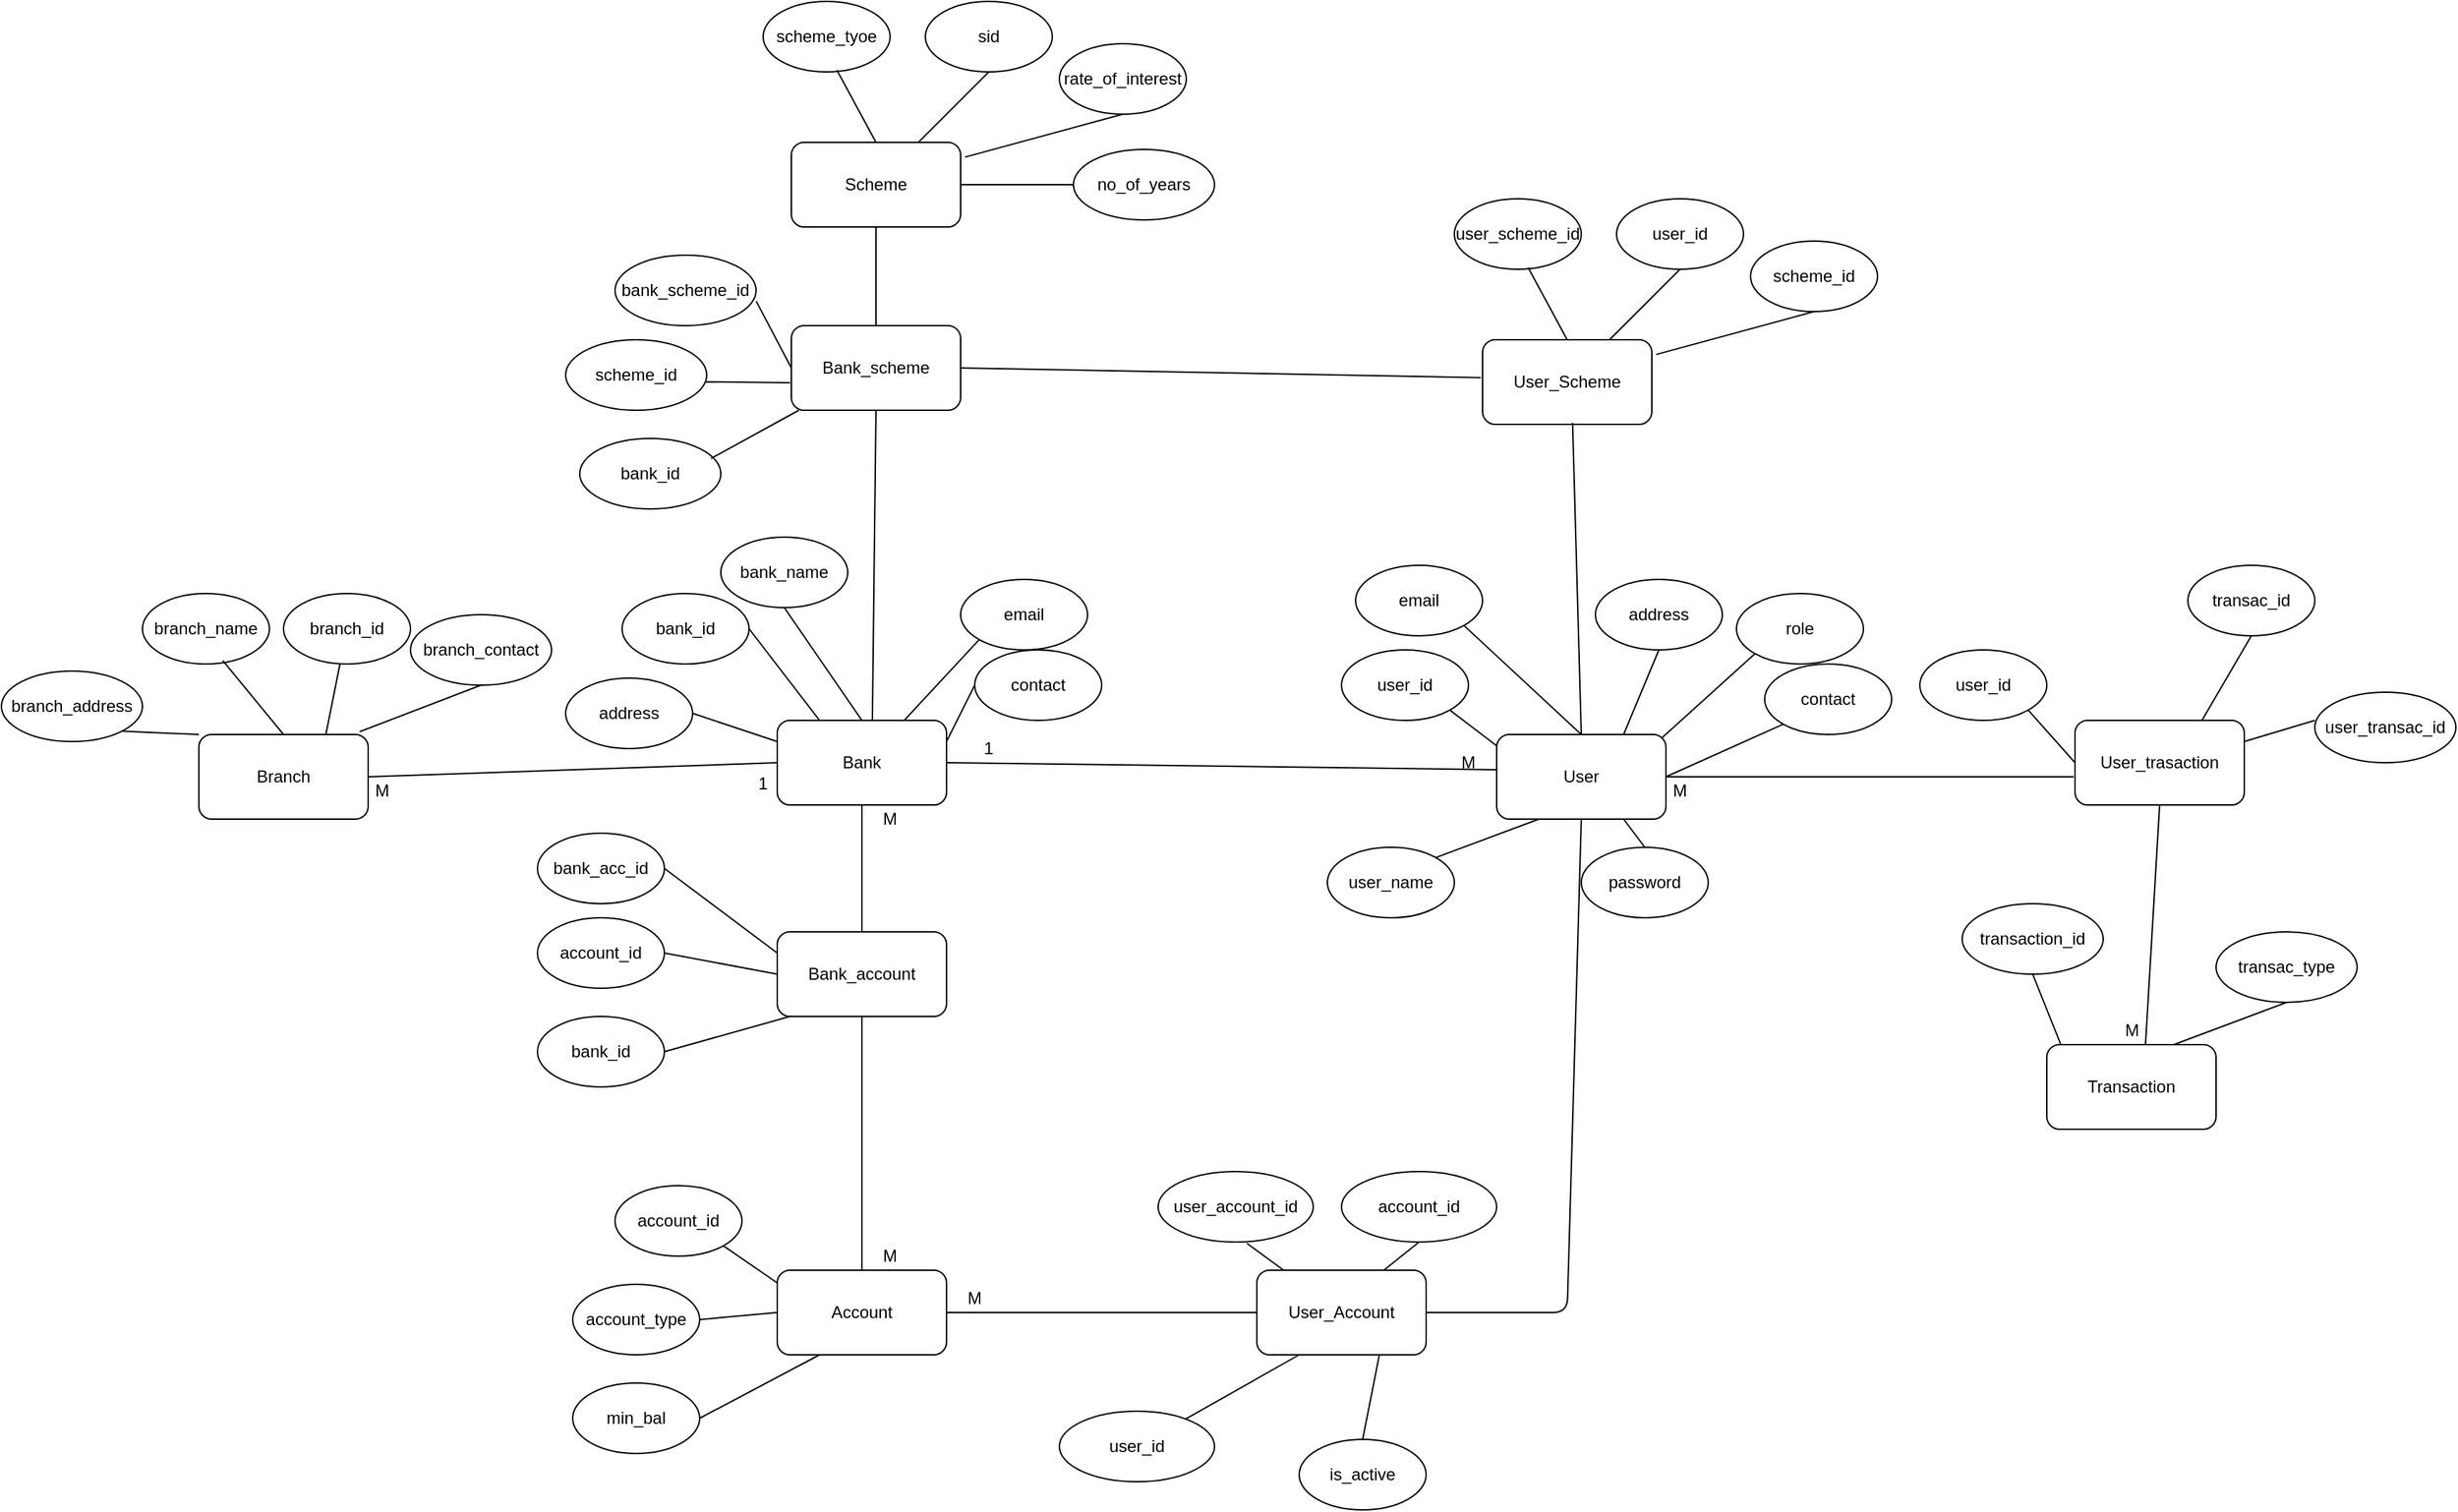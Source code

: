 <mxfile version="12.5.1" type="device"><diagram id="gc96Lm4KdYhzR7fDVSPG" name="Page-1"><mxGraphModel dx="1685" dy="1342" grid="0" gridSize="10" guides="1" tooltips="1" connect="1" arrows="1" fold="1" page="0" pageScale="1" pageWidth="850" pageHeight="1100" math="0" shadow="0"><root><mxCell id="0"/><mxCell id="1" parent="0"/><mxCell id="sPARTXpG473Y8P_pzM56-1" value="Bank" style="rounded=1;whiteSpace=wrap;html=1;" vertex="1" parent="1"><mxGeometry x="60" y="100" width="120" height="60" as="geometry"/></mxCell><mxCell id="sPARTXpG473Y8P_pzM56-2" value="bank_id" style="ellipse;whiteSpace=wrap;html=1;" vertex="1" parent="1"><mxGeometry x="-50" y="10" width="90" height="50" as="geometry"/></mxCell><mxCell id="sPARTXpG473Y8P_pzM56-4" value="bank_name" style="ellipse;whiteSpace=wrap;html=1;" vertex="1" parent="1"><mxGeometry x="20" y="-30" width="90" height="50" as="geometry"/></mxCell><mxCell id="sPARTXpG473Y8P_pzM56-5" value="address" style="ellipse;whiteSpace=wrap;html=1;" vertex="1" parent="1"><mxGeometry x="-90" y="70" width="90" height="50" as="geometry"/></mxCell><mxCell id="sPARTXpG473Y8P_pzM56-6" value="email" style="ellipse;whiteSpace=wrap;html=1;" vertex="1" parent="1"><mxGeometry x="190" width="90" height="50" as="geometry"/></mxCell><mxCell id="sPARTXpG473Y8P_pzM56-7" value="contact" style="ellipse;whiteSpace=wrap;html=1;" vertex="1" parent="1"><mxGeometry x="200" y="50" width="90" height="50" as="geometry"/></mxCell><mxCell id="sPARTXpG473Y8P_pzM56-8" value="" style="endArrow=none;html=1;entryX=0;entryY=0.5;entryDx=0;entryDy=0;exitX=1;exitY=0.25;exitDx=0;exitDy=0;" edge="1" parent="1" source="sPARTXpG473Y8P_pzM56-1" target="sPARTXpG473Y8P_pzM56-7"><mxGeometry width="50" height="50" relative="1" as="geometry"><mxPoint x="110" y="120" as="sourcePoint"/><mxPoint x="160" y="70" as="targetPoint"/></mxGeometry></mxCell><mxCell id="sPARTXpG473Y8P_pzM56-9" value="" style="endArrow=none;html=1;entryX=0.5;entryY=1;entryDx=0;entryDy=0;exitX=0.5;exitY=0;exitDx=0;exitDy=0;" edge="1" parent="1" source="sPARTXpG473Y8P_pzM56-1" target="sPARTXpG473Y8P_pzM56-4"><mxGeometry width="50" height="50" relative="1" as="geometry"><mxPoint x="150" y="340" as="sourcePoint"/><mxPoint x="200" y="290" as="targetPoint"/></mxGeometry></mxCell><mxCell id="sPARTXpG473Y8P_pzM56-10" value="" style="endArrow=none;html=1;exitX=0.75;exitY=0;exitDx=0;exitDy=0;entryX=0;entryY=1;entryDx=0;entryDy=0;" edge="1" parent="1" source="sPARTXpG473Y8P_pzM56-1" target="sPARTXpG473Y8P_pzM56-6"><mxGeometry width="50" height="50" relative="1" as="geometry"><mxPoint x="150" y="90" as="sourcePoint"/><mxPoint x="200" y="40" as="targetPoint"/></mxGeometry></mxCell><mxCell id="sPARTXpG473Y8P_pzM56-11" value="" style="endArrow=none;html=1;entryX=1;entryY=0.5;entryDx=0;entryDy=0;" edge="1" parent="1" target="sPARTXpG473Y8P_pzM56-2"><mxGeometry width="50" height="50" relative="1" as="geometry"><mxPoint x="90" y="100" as="sourcePoint"/><mxPoint x="120" y="280" as="targetPoint"/></mxGeometry></mxCell><mxCell id="sPARTXpG473Y8P_pzM56-12" value="" style="endArrow=none;html=1;entryX=1;entryY=0.5;entryDx=0;entryDy=0;exitX=0;exitY=0.25;exitDx=0;exitDy=0;" edge="1" parent="1" source="sPARTXpG473Y8P_pzM56-1" target="sPARTXpG473Y8P_pzM56-5"><mxGeometry width="50" height="50" relative="1" as="geometry"><mxPoint x="-20" y="310" as="sourcePoint"/><mxPoint x="30" y="260" as="targetPoint"/></mxGeometry></mxCell><mxCell id="sPARTXpG473Y8P_pzM56-30" value="" style="endArrow=none;html=1;entryX=1;entryY=0.75;entryDx=0;entryDy=0;exitX=1;exitY=0.5;exitDx=0;exitDy=0;" edge="1" parent="1" source="sPARTXpG473Y8P_pzM56-1" target="sPARTXpG473Y8P_pzM56-180"><mxGeometry width="50" height="50" relative="1" as="geometry"><mxPoint x="340" y="180" as="sourcePoint"/><mxPoint x="470" y="130" as="targetPoint"/></mxGeometry></mxCell><mxCell id="sPARTXpG473Y8P_pzM56-31" value="1" style="text;html=1;strokeColor=none;fillColor=none;align=center;verticalAlign=middle;whiteSpace=wrap;rounded=0;" vertex="1" parent="1"><mxGeometry x="190" y="110" width="40" height="20" as="geometry"/></mxCell><mxCell id="sPARTXpG473Y8P_pzM56-36" value="Account" style="rounded=1;whiteSpace=wrap;html=1;" vertex="1" parent="1"><mxGeometry x="60" y="490" width="120" height="60" as="geometry"/></mxCell><mxCell id="sPARTXpG473Y8P_pzM56-37" value="account_id" style="ellipse;whiteSpace=wrap;html=1;" vertex="1" parent="1"><mxGeometry x="-55" y="430" width="90" height="50" as="geometry"/></mxCell><mxCell id="sPARTXpG473Y8P_pzM56-38" value="account_type" style="ellipse;whiteSpace=wrap;html=1;" vertex="1" parent="1"><mxGeometry x="-85" y="500" width="90" height="50" as="geometry"/></mxCell><mxCell id="sPARTXpG473Y8P_pzM56-39" value="min_bal" style="ellipse;whiteSpace=wrap;html=1;" vertex="1" parent="1"><mxGeometry x="-85" y="570" width="90" height="50" as="geometry"/></mxCell><mxCell id="sPARTXpG473Y8P_pzM56-40" value="" style="endArrow=none;html=1;entryX=1;entryY=1;entryDx=0;entryDy=0;exitX=0;exitY=0.15;exitDx=0;exitDy=0;exitPerimeter=0;" edge="1" parent="1" source="sPARTXpG473Y8P_pzM56-36" target="sPARTXpG473Y8P_pzM56-37"><mxGeometry width="50" height="50" relative="1" as="geometry"><mxPoint x="35" y="510" as="sourcePoint"/><mxPoint x="85" y="460" as="targetPoint"/></mxGeometry></mxCell><mxCell id="sPARTXpG473Y8P_pzM56-41" value="" style="endArrow=none;html=1;exitX=0;exitY=0.5;exitDx=0;exitDy=0;" edge="1" parent="1" source="sPARTXpG473Y8P_pzM56-36"><mxGeometry width="50" height="50" relative="1" as="geometry"><mxPoint x="35" y="560" as="sourcePoint"/><mxPoint x="5" y="525" as="targetPoint"/></mxGeometry></mxCell><mxCell id="sPARTXpG473Y8P_pzM56-42" value="" style="endArrow=none;html=1;entryX=0.25;entryY=1;entryDx=0;entryDy=0;exitX=1;exitY=0.5;exitDx=0;exitDy=0;" edge="1" parent="1" source="sPARTXpG473Y8P_pzM56-39" target="sPARTXpG473Y8P_pzM56-36"><mxGeometry width="50" height="50" relative="1" as="geometry"><mxPoint x="5" y="640" as="sourcePoint"/><mxPoint x="55" y="590" as="targetPoint"/></mxGeometry></mxCell><mxCell id="sPARTXpG473Y8P_pzM56-43" value="Bank_account" style="rounded=1;whiteSpace=wrap;html=1;" vertex="1" parent="1"><mxGeometry x="60" y="250" width="120" height="60" as="geometry"/></mxCell><mxCell id="sPARTXpG473Y8P_pzM56-47" value="bank_acc_id" style="ellipse;whiteSpace=wrap;html=1;" vertex="1" parent="1"><mxGeometry x="-110" y="180" width="90" height="50" as="geometry"/></mxCell><mxCell id="sPARTXpG473Y8P_pzM56-48" value="account_id" style="ellipse;whiteSpace=wrap;html=1;" vertex="1" parent="1"><mxGeometry x="-110" y="240" width="90" height="50" as="geometry"/></mxCell><mxCell id="sPARTXpG473Y8P_pzM56-49" value="bank_id" style="ellipse;whiteSpace=wrap;html=1;" vertex="1" parent="1"><mxGeometry x="-110" y="310" width="90" height="50" as="geometry"/></mxCell><mxCell id="sPARTXpG473Y8P_pzM56-53" value="" style="endArrow=none;html=1;entryX=1;entryY=0.5;entryDx=0;entryDy=0;exitX=0;exitY=0.25;exitDx=0;exitDy=0;" edge="1" parent="1" source="sPARTXpG473Y8P_pzM56-43" target="sPARTXpG473Y8P_pzM56-47"><mxGeometry width="50" height="50" relative="1" as="geometry"><mxPoint y="270" as="sourcePoint"/><mxPoint x="50" y="220" as="targetPoint"/></mxGeometry></mxCell><mxCell id="sPARTXpG473Y8P_pzM56-55" value="" style="endArrow=none;html=1;entryX=1;entryY=0.5;entryDx=0;entryDy=0;exitX=0;exitY=0.5;exitDx=0;exitDy=0;" edge="1" parent="1" source="sPARTXpG473Y8P_pzM56-43" target="sPARTXpG473Y8P_pzM56-48"><mxGeometry width="50" height="50" relative="1" as="geometry"><mxPoint x="-20" y="320" as="sourcePoint"/><mxPoint x="30" y="270" as="targetPoint"/></mxGeometry></mxCell><mxCell id="sPARTXpG473Y8P_pzM56-58" value="" style="endArrow=none;html=1;entryX=0.075;entryY=1;entryDx=0;entryDy=0;exitX=1;exitY=0.5;exitDx=0;exitDy=0;entryPerimeter=0;" edge="1" parent="1" source="sPARTXpG473Y8P_pzM56-49" target="sPARTXpG473Y8P_pzM56-43"><mxGeometry width="50" height="50" relative="1" as="geometry"><mxPoint y="410" as="sourcePoint"/><mxPoint x="50" y="360" as="targetPoint"/></mxGeometry></mxCell><mxCell id="sPARTXpG473Y8P_pzM56-59" value="" style="endArrow=none;html=1;entryX=0.5;entryY=1;entryDx=0;entryDy=0;exitX=0.5;exitY=0;exitDx=0;exitDy=0;" edge="1" parent="1" source="sPARTXpG473Y8P_pzM56-43" target="sPARTXpG473Y8P_pzM56-1"><mxGeometry width="50" height="50" relative="1" as="geometry"><mxPoint x="100" y="230" as="sourcePoint"/><mxPoint x="150" y="180" as="targetPoint"/></mxGeometry></mxCell><mxCell id="sPARTXpG473Y8P_pzM56-60" value="" style="endArrow=none;html=1;entryX=0.5;entryY=1;entryDx=0;entryDy=0;exitX=0.5;exitY=0;exitDx=0;exitDy=0;" edge="1" parent="1" source="sPARTXpG473Y8P_pzM56-36" target="sPARTXpG473Y8P_pzM56-43"><mxGeometry width="50" height="50" relative="1" as="geometry"><mxPoint x="40" y="450" as="sourcePoint"/><mxPoint x="90" y="400" as="targetPoint"/></mxGeometry></mxCell><mxCell id="sPARTXpG473Y8P_pzM56-62" value="M" style="text;html=1;strokeColor=none;fillColor=none;align=center;verticalAlign=middle;whiteSpace=wrap;rounded=0;" vertex="1" parent="1"><mxGeometry x="120" y="160" width="40" height="20" as="geometry"/></mxCell><mxCell id="sPARTXpG473Y8P_pzM56-64" value="M" style="text;html=1;strokeColor=none;fillColor=none;align=center;verticalAlign=middle;whiteSpace=wrap;rounded=0;" vertex="1" parent="1"><mxGeometry x="120" y="470" width="40" height="20" as="geometry"/></mxCell><mxCell id="sPARTXpG473Y8P_pzM56-86" value="User_Account" style="rounded=1;whiteSpace=wrap;html=1;" vertex="1" parent="1"><mxGeometry x="400" y="490" width="120" height="60" as="geometry"/></mxCell><mxCell id="sPARTXpG473Y8P_pzM56-87" value="" style="endArrow=none;html=1;entryX=0;entryY=0.5;entryDx=0;entryDy=0;exitX=1;exitY=0.5;exitDx=0;exitDy=0;" edge="1" parent="1" source="sPARTXpG473Y8P_pzM56-36" target="sPARTXpG473Y8P_pzM56-86"><mxGeometry width="50" height="50" relative="1" as="geometry"><mxPoint x="310" y="570" as="sourcePoint"/><mxPoint x="360" y="520" as="targetPoint"/></mxGeometry></mxCell><mxCell id="sPARTXpG473Y8P_pzM56-88" value="" style="endArrow=none;html=1;entryX=0.5;entryY=1;entryDx=0;entryDy=0;exitX=1;exitY=0.5;exitDx=0;exitDy=0;" edge="1" parent="1" source="sPARTXpG473Y8P_pzM56-86" target="sPARTXpG473Y8P_pzM56-165"><mxGeometry width="50" height="50" relative="1" as="geometry"><mxPoint x="530" y="530" as="sourcePoint"/><mxPoint x="820" y="520" as="targetPoint"/><Array as="points"><mxPoint x="620" y="520"/></Array></mxGeometry></mxCell><mxCell id="sPARTXpG473Y8P_pzM56-90" value="user_account_id" style="ellipse;whiteSpace=wrap;html=1;" vertex="1" parent="1"><mxGeometry x="330" y="420" width="110" height="50" as="geometry"/></mxCell><mxCell id="sPARTXpG473Y8P_pzM56-91" value="account_id" style="ellipse;whiteSpace=wrap;html=1;" vertex="1" parent="1"><mxGeometry x="460" y="420" width="110" height="50" as="geometry"/></mxCell><mxCell id="sPARTXpG473Y8P_pzM56-92" value="user_id" style="ellipse;whiteSpace=wrap;html=1;" vertex="1" parent="1"><mxGeometry x="260" y="590" width="110" height="50" as="geometry"/></mxCell><mxCell id="sPARTXpG473Y8P_pzM56-93" value="" style="endArrow=none;html=1;entryX=0.25;entryY=1;entryDx=0;entryDy=0;" edge="1" parent="1" source="sPARTXpG473Y8P_pzM56-92" target="sPARTXpG473Y8P_pzM56-86"><mxGeometry width="50" height="50" relative="1" as="geometry"><mxPoint x="310" y="720" as="sourcePoint"/><mxPoint x="360" y="670" as="targetPoint"/></mxGeometry></mxCell><mxCell id="sPARTXpG473Y8P_pzM56-95" value="" style="endArrow=none;html=1;entryX=0.573;entryY=1.02;entryDx=0;entryDy=0;entryPerimeter=0;" edge="1" parent="1" source="sPARTXpG473Y8P_pzM56-86" target="sPARTXpG473Y8P_pzM56-90"><mxGeometry width="50" height="50" relative="1" as="geometry"><mxPoint x="450" y="530" as="sourcePoint"/><mxPoint x="500" y="480" as="targetPoint"/></mxGeometry></mxCell><mxCell id="sPARTXpG473Y8P_pzM56-96" value="" style="endArrow=none;html=1;entryX=0.5;entryY=1;entryDx=0;entryDy=0;exitX=0.75;exitY=0;exitDx=0;exitDy=0;" edge="1" parent="1" source="sPARTXpG473Y8P_pzM56-86" target="sPARTXpG473Y8P_pzM56-91"><mxGeometry width="50" height="50" relative="1" as="geometry"><mxPoint x="530" y="600" as="sourcePoint"/><mxPoint x="580" y="550" as="targetPoint"/></mxGeometry></mxCell><mxCell id="sPARTXpG473Y8P_pzM56-98" value="M" style="text;html=1;strokeColor=none;fillColor=none;align=center;verticalAlign=middle;whiteSpace=wrap;rounded=0;" vertex="1" parent="1"><mxGeometry x="180" y="500" width="40" height="20" as="geometry"/></mxCell><mxCell id="sPARTXpG473Y8P_pzM56-110" value="User_trasaction" style="rounded=1;whiteSpace=wrap;html=1;" vertex="1" parent="1"><mxGeometry x="980" y="100" width="120" height="60" as="geometry"/></mxCell><mxCell id="sPARTXpG473Y8P_pzM56-112" value="user_id" style="ellipse;whiteSpace=wrap;html=1;" vertex="1" parent="1"><mxGeometry x="870" y="50" width="90" height="50" as="geometry"/></mxCell><mxCell id="sPARTXpG473Y8P_pzM56-113" value="transac_id" style="ellipse;whiteSpace=wrap;html=1;" vertex="1" parent="1"><mxGeometry x="1060" y="-10" width="90" height="50" as="geometry"/></mxCell><mxCell id="sPARTXpG473Y8P_pzM56-115" value="" style="endArrow=none;html=1;entryX=1;entryY=1;entryDx=0;entryDy=0;exitX=0;exitY=0.5;exitDx=0;exitDy=0;" edge="1" parent="1" source="sPARTXpG473Y8P_pzM56-110" target="sPARTXpG473Y8P_pzM56-112"><mxGeometry width="50" height="50" relative="1" as="geometry"><mxPoint x="850" y="190" as="sourcePoint"/><mxPoint x="900" y="140" as="targetPoint"/></mxGeometry></mxCell><mxCell id="sPARTXpG473Y8P_pzM56-116" value="" style="endArrow=none;html=1;entryX=0.5;entryY=1;entryDx=0;entryDy=0;exitX=0.75;exitY=0;exitDx=0;exitDy=0;" edge="1" parent="1" source="sPARTXpG473Y8P_pzM56-110" target="sPARTXpG473Y8P_pzM56-113"><mxGeometry width="50" height="50" relative="1" as="geometry"><mxPoint x="1030" y="90" as="sourcePoint"/><mxPoint x="1080" y="40" as="targetPoint"/></mxGeometry></mxCell><mxCell id="sPARTXpG473Y8P_pzM56-129" value="Scheme" style="rounded=1;whiteSpace=wrap;html=1;" vertex="1" parent="1"><mxGeometry x="70" y="-310" width="120" height="60" as="geometry"/></mxCell><mxCell id="sPARTXpG473Y8P_pzM56-130" value="sid" style="ellipse;whiteSpace=wrap;html=1;" vertex="1" parent="1"><mxGeometry x="165" y="-410" width="90" height="50" as="geometry"/></mxCell><mxCell id="sPARTXpG473Y8P_pzM56-131" value="scheme_tyoe" style="ellipse;whiteSpace=wrap;html=1;" vertex="1" parent="1"><mxGeometry x="50" y="-410" width="90" height="50" as="geometry"/></mxCell><mxCell id="sPARTXpG473Y8P_pzM56-132" value="rate_of_interest" style="ellipse;whiteSpace=wrap;html=1;" vertex="1" parent="1"><mxGeometry x="260" y="-380" width="90" height="50" as="geometry"/></mxCell><mxCell id="sPARTXpG473Y8P_pzM56-133" value="no_of_years" style="ellipse;whiteSpace=wrap;html=1;" vertex="1" parent="1"><mxGeometry x="270" y="-305" width="100" height="50" as="geometry"/></mxCell><mxCell id="sPARTXpG473Y8P_pzM56-135" value="" style="endArrow=none;html=1;entryX=0.581;entryY=0.974;entryDx=0;entryDy=0;entryPerimeter=0;exitX=0.5;exitY=0;exitDx=0;exitDy=0;" edge="1" parent="1" source="sPARTXpG473Y8P_pzM56-129" target="sPARTXpG473Y8P_pzM56-131"><mxGeometry width="50" height="50" relative="1" as="geometry"><mxPoint x="40" y="-150" as="sourcePoint"/><mxPoint x="90" y="-200" as="targetPoint"/></mxGeometry></mxCell><mxCell id="sPARTXpG473Y8P_pzM56-139" value="" style="endArrow=none;html=1;entryX=0;entryY=0.5;entryDx=0;entryDy=0;exitX=1;exitY=0.5;exitDx=0;exitDy=0;" edge="1" parent="1" source="sPARTXpG473Y8P_pzM56-129" target="sPARTXpG473Y8P_pzM56-133"><mxGeometry width="50" height="50" relative="1" as="geometry"><mxPoint x="200" y="-280" as="sourcePoint"/><mxPoint x="250" y="-330" as="targetPoint"/></mxGeometry></mxCell><mxCell id="sPARTXpG473Y8P_pzM56-140" value="" style="endArrow=none;html=1;entryX=0.5;entryY=1;entryDx=0;entryDy=0;exitX=0.75;exitY=0;exitDx=0;exitDy=0;" edge="1" parent="1" source="sPARTXpG473Y8P_pzM56-129" target="sPARTXpG473Y8P_pzM56-130"><mxGeometry width="50" height="50" relative="1" as="geometry"><mxPoint x="180" y="-280" as="sourcePoint"/><mxPoint x="230" y="-330" as="targetPoint"/></mxGeometry></mxCell><mxCell id="sPARTXpG473Y8P_pzM56-142" value="" style="endArrow=none;html=1;entryX=0.5;entryY=1;entryDx=0;entryDy=0;exitX=1.026;exitY=0.174;exitDx=0;exitDy=0;exitPerimeter=0;" edge="1" parent="1" source="sPARTXpG473Y8P_pzM56-129" target="sPARTXpG473Y8P_pzM56-132"><mxGeometry width="50" height="50" relative="1" as="geometry"><mxPoint x="210" y="-240" as="sourcePoint"/><mxPoint x="260" y="-290" as="targetPoint"/></mxGeometry></mxCell><mxCell id="sPARTXpG473Y8P_pzM56-144" value="Bank_scheme" style="rounded=1;whiteSpace=wrap;html=1;" vertex="1" parent="1"><mxGeometry x="70" y="-180" width="120" height="60" as="geometry"/></mxCell><mxCell id="sPARTXpG473Y8P_pzM56-145" value="bank_scheme_id" style="ellipse;whiteSpace=wrap;html=1;" vertex="1" parent="1"><mxGeometry x="-55" y="-230" width="100" height="50" as="geometry"/></mxCell><mxCell id="sPARTXpG473Y8P_pzM56-146" value="scheme_id" style="ellipse;whiteSpace=wrap;html=1;" vertex="1" parent="1"><mxGeometry x="-90" y="-170" width="100" height="50" as="geometry"/></mxCell><mxCell id="sPARTXpG473Y8P_pzM56-147" value="bank_id" style="ellipse;whiteSpace=wrap;html=1;" vertex="1" parent="1"><mxGeometry x="-80" y="-100" width="100" height="50" as="geometry"/></mxCell><mxCell id="sPARTXpG473Y8P_pzM56-149" value="" style="endArrow=none;html=1;entryX=1.001;entryY=0.654;entryDx=0;entryDy=0;entryPerimeter=0;exitX=0;exitY=0.5;exitDx=0;exitDy=0;" edge="1" parent="1" source="sPARTXpG473Y8P_pzM56-144" target="sPARTXpG473Y8P_pzM56-145"><mxGeometry width="50" height="50" relative="1" as="geometry"><mxPoint x="70" y="-140" as="sourcePoint"/><mxPoint x="120" y="-190" as="targetPoint"/></mxGeometry></mxCell><mxCell id="sPARTXpG473Y8P_pzM56-150" value="" style="endArrow=none;html=1;entryX=0.991;entryY=0.597;entryDx=0;entryDy=0;entryPerimeter=0;exitX=-0.007;exitY=0.674;exitDx=0;exitDy=0;exitPerimeter=0;" edge="1" parent="1" source="sPARTXpG473Y8P_pzM56-144" target="sPARTXpG473Y8P_pzM56-146"><mxGeometry width="50" height="50" relative="1" as="geometry"><mxPoint x="-30" y="-70" as="sourcePoint"/><mxPoint x="20" y="-120" as="targetPoint"/></mxGeometry></mxCell><mxCell id="sPARTXpG473Y8P_pzM56-151" value="" style="endArrow=none;html=1;exitX=0.931;exitY=0.283;exitDx=0;exitDy=0;exitPerimeter=0;" edge="1" parent="1" source="sPARTXpG473Y8P_pzM56-147" target="sPARTXpG473Y8P_pzM56-144"><mxGeometry width="50" height="50" relative="1" as="geometry"><mxPoint x="-70" y="-40" as="sourcePoint"/><mxPoint x="-20" y="-90" as="targetPoint"/></mxGeometry></mxCell><mxCell id="sPARTXpG473Y8P_pzM56-152" value="" style="endArrow=none;html=1;exitX=0.5;exitY=0;exitDx=0;exitDy=0;" edge="1" parent="1" source="sPARTXpG473Y8P_pzM56-144" target="sPARTXpG473Y8P_pzM56-129"><mxGeometry width="50" height="50" relative="1" as="geometry"><mxPoint x="137" y="-190" as="sourcePoint"/><mxPoint x="140" y="-240" as="targetPoint"/></mxGeometry></mxCell><mxCell id="sPARTXpG473Y8P_pzM56-154" value="" style="endArrow=none;html=1;exitX=0.562;exitY=0.007;exitDx=0;exitDy=0;exitPerimeter=0;entryX=0.5;entryY=1;entryDx=0;entryDy=0;" edge="1" parent="1" source="sPARTXpG473Y8P_pzM56-1" target="sPARTXpG473Y8P_pzM56-144"><mxGeometry width="50" height="50" relative="1" as="geometry"><mxPoint x="130" y="110" as="sourcePoint"/><mxPoint x="140" y="-110" as="targetPoint"/></mxGeometry></mxCell><mxCell id="sPARTXpG473Y8P_pzM56-165" value="User" style="rounded=1;whiteSpace=wrap;html=1;" vertex="1" parent="1"><mxGeometry x="570" y="110" width="120" height="60" as="geometry"/></mxCell><mxCell id="sPARTXpG473Y8P_pzM56-166" value="user_id" style="ellipse;whiteSpace=wrap;html=1;" vertex="1" parent="1"><mxGeometry x="460" y="50" width="90" height="50" as="geometry"/></mxCell><mxCell id="sPARTXpG473Y8P_pzM56-167" value="user_name" style="ellipse;whiteSpace=wrap;html=1;" vertex="1" parent="1"><mxGeometry x="450" y="190" width="90" height="50" as="geometry"/></mxCell><mxCell id="sPARTXpG473Y8P_pzM56-168" value="email" style="ellipse;whiteSpace=wrap;html=1;" vertex="1" parent="1"><mxGeometry x="470" y="-10" width="90" height="50" as="geometry"/></mxCell><mxCell id="sPARTXpG473Y8P_pzM56-169" value="password" style="ellipse;whiteSpace=wrap;html=1;" vertex="1" parent="1"><mxGeometry x="630" y="190" width="90" height="50" as="geometry"/></mxCell><mxCell id="sPARTXpG473Y8P_pzM56-170" value="address" style="ellipse;whiteSpace=wrap;html=1;" vertex="1" parent="1"><mxGeometry x="640" width="90" height="50" as="geometry"/></mxCell><mxCell id="sPARTXpG473Y8P_pzM56-171" value="role" style="ellipse;whiteSpace=wrap;html=1;" vertex="1" parent="1"><mxGeometry x="740" y="10" width="90" height="50" as="geometry"/></mxCell><mxCell id="sPARTXpG473Y8P_pzM56-172" value="contact" style="ellipse;whiteSpace=wrap;html=1;" vertex="1" parent="1"><mxGeometry x="760" y="60" width="90" height="50" as="geometry"/></mxCell><mxCell id="sPARTXpG473Y8P_pzM56-173" value="" style="endArrow=none;html=1;entryX=1;entryY=1;entryDx=0;entryDy=0;exitX=0;exitY=0.133;exitDx=0;exitDy=0;exitPerimeter=0;" edge="1" source="sPARTXpG473Y8P_pzM56-165" target="sPARTXpG473Y8P_pzM56-166" parent="1"><mxGeometry width="50" height="50" relative="1" as="geometry"><mxPoint x="540" y="180" as="sourcePoint"/><mxPoint x="550" y="100" as="targetPoint"/></mxGeometry></mxCell><mxCell id="sPARTXpG473Y8P_pzM56-174" value="" style="endArrow=none;html=1;entryX=1;entryY=1;entryDx=0;entryDy=0;exitX=0.5;exitY=0;exitDx=0;exitDy=0;" edge="1" source="sPARTXpG473Y8P_pzM56-165" target="sPARTXpG473Y8P_pzM56-168" parent="1"><mxGeometry width="50" height="50" relative="1" as="geometry"><mxPoint x="650" y="140" as="sourcePoint"/><mxPoint x="640" y="80" as="targetPoint"/></mxGeometry></mxCell><mxCell id="sPARTXpG473Y8P_pzM56-175" value="" style="endArrow=none;html=1;entryX=0.5;entryY=1;entryDx=0;entryDy=0;exitX=0.75;exitY=0;exitDx=0;exitDy=0;" edge="1" source="sPARTXpG473Y8P_pzM56-165" target="sPARTXpG473Y8P_pzM56-170" parent="1"><mxGeometry width="50" height="50" relative="1" as="geometry"><mxPoint x="680" y="120" as="sourcePoint"/><mxPoint x="730" y="70" as="targetPoint"/></mxGeometry></mxCell><mxCell id="sPARTXpG473Y8P_pzM56-177" value="" style="endArrow=none;html=1;entryX=0;entryY=1;entryDx=0;entryDy=0;exitX=0.975;exitY=0.042;exitDx=0;exitDy=0;exitPerimeter=0;" edge="1" source="sPARTXpG473Y8P_pzM56-165" target="sPARTXpG473Y8P_pzM56-171" parent="1"><mxGeometry width="50" height="50" relative="1" as="geometry"><mxPoint x="750" y="130" as="sourcePoint"/><mxPoint x="740" y="80" as="targetPoint"/></mxGeometry></mxCell><mxCell id="sPARTXpG473Y8P_pzM56-178" value="" style="endArrow=none;html=1;entryX=0;entryY=1;entryDx=0;entryDy=0;exitX=1;exitY=0.5;exitDx=0;exitDy=0;exitPerimeter=0;" edge="1" source="sPARTXpG473Y8P_pzM56-165" target="sPARTXpG473Y8P_pzM56-172" parent="1"><mxGeometry width="50" height="50" relative="1" as="geometry"><mxPoint x="720" y="190" as="sourcePoint"/><mxPoint x="770" y="140" as="targetPoint"/></mxGeometry></mxCell><mxCell id="sPARTXpG473Y8P_pzM56-179" value="" style="endArrow=none;html=1;exitX=0.5;exitY=0;exitDx=0;exitDy=0;entryX=0.75;entryY=1;entryDx=0;entryDy=0;" edge="1" source="sPARTXpG473Y8P_pzM56-169" target="sPARTXpG473Y8P_pzM56-165" parent="1"><mxGeometry width="50" height="50" relative="1" as="geometry"><mxPoint x="760" y="280" as="sourcePoint"/><mxPoint x="840" y="200" as="targetPoint"/></mxGeometry></mxCell><mxCell id="sPARTXpG473Y8P_pzM56-180" value="M" style="text;html=1;strokeColor=none;fillColor=none;align=center;verticalAlign=middle;whiteSpace=wrap;rounded=0;" vertex="1" parent="1"><mxGeometry x="530" y="120" width="40" height="20" as="geometry"/></mxCell><mxCell id="sPARTXpG473Y8P_pzM56-181" value="M" style="text;html=1;strokeColor=none;fillColor=none;align=center;verticalAlign=middle;whiteSpace=wrap;rounded=0;" vertex="1" parent="1"><mxGeometry x="680" y="140" width="40" height="20" as="geometry"/></mxCell><mxCell id="sPARTXpG473Y8P_pzM56-182" value="" style="endArrow=none;html=1;entryX=0.25;entryY=1;entryDx=0;entryDy=0;exitX=1;exitY=0;exitDx=0;exitDy=0;" edge="1" parent="1" source="sPARTXpG473Y8P_pzM56-167" target="sPARTXpG473Y8P_pzM56-165"><mxGeometry width="50" height="50" relative="1" as="geometry"><mxPoint x="620" y="270" as="sourcePoint"/><mxPoint x="380" y="300" as="targetPoint"/></mxGeometry></mxCell><mxCell id="sPARTXpG473Y8P_pzM56-183" value="User_Scheme" style="rounded=1;whiteSpace=wrap;html=1;" vertex="1" parent="1"><mxGeometry x="560" y="-170" width="120" height="60" as="geometry"/></mxCell><mxCell id="sPARTXpG473Y8P_pzM56-184" value="user_id" style="ellipse;whiteSpace=wrap;html=1;" vertex="1" parent="1"><mxGeometry x="655" y="-270" width="90" height="50" as="geometry"/></mxCell><mxCell id="sPARTXpG473Y8P_pzM56-185" value="user_scheme_id" style="ellipse;whiteSpace=wrap;html=1;" vertex="1" parent="1"><mxGeometry x="540" y="-270" width="90" height="50" as="geometry"/></mxCell><mxCell id="sPARTXpG473Y8P_pzM56-186" value="scheme_id" style="ellipse;whiteSpace=wrap;html=1;" vertex="1" parent="1"><mxGeometry x="750" y="-240" width="90" height="50" as="geometry"/></mxCell><mxCell id="sPARTXpG473Y8P_pzM56-188" value="" style="endArrow=none;html=1;entryX=0.581;entryY=0.974;entryDx=0;entryDy=0;entryPerimeter=0;exitX=0.5;exitY=0;exitDx=0;exitDy=0;" edge="1" parent="1" source="sPARTXpG473Y8P_pzM56-183" target="sPARTXpG473Y8P_pzM56-185"><mxGeometry width="50" height="50" relative="1" as="geometry"><mxPoint x="530" y="-10" as="sourcePoint"/><mxPoint x="580" y="-60" as="targetPoint"/></mxGeometry></mxCell><mxCell id="sPARTXpG473Y8P_pzM56-190" value="" style="endArrow=none;html=1;entryX=0.5;entryY=1;entryDx=0;entryDy=0;exitX=0.75;exitY=0;exitDx=0;exitDy=0;" edge="1" parent="1" source="sPARTXpG473Y8P_pzM56-183" target="sPARTXpG473Y8P_pzM56-184"><mxGeometry width="50" height="50" relative="1" as="geometry"><mxPoint x="670" y="-140" as="sourcePoint"/><mxPoint x="720" y="-190" as="targetPoint"/></mxGeometry></mxCell><mxCell id="sPARTXpG473Y8P_pzM56-191" value="" style="endArrow=none;html=1;entryX=0.5;entryY=1;entryDx=0;entryDy=0;exitX=1.026;exitY=0.174;exitDx=0;exitDy=0;exitPerimeter=0;" edge="1" parent="1" source="sPARTXpG473Y8P_pzM56-183" target="sPARTXpG473Y8P_pzM56-186"><mxGeometry width="50" height="50" relative="1" as="geometry"><mxPoint x="700" y="-100" as="sourcePoint"/><mxPoint x="750" y="-150" as="targetPoint"/></mxGeometry></mxCell><mxCell id="sPARTXpG473Y8P_pzM56-192" value="" style="endArrow=none;html=1;entryX=-0.011;entryY=0.448;entryDx=0;entryDy=0;entryPerimeter=0;exitX=1;exitY=0.5;exitDx=0;exitDy=0;" edge="1" parent="1" source="sPARTXpG473Y8P_pzM56-144" target="sPARTXpG473Y8P_pzM56-183"><mxGeometry width="50" height="50" relative="1" as="geometry"><mxPoint x="340" y="-90" as="sourcePoint"/><mxPoint x="390" y="-140" as="targetPoint"/></mxGeometry></mxCell><mxCell id="sPARTXpG473Y8P_pzM56-195" value="" style="endArrow=none;html=1;entryX=0.532;entryY=0.981;entryDx=0;entryDy=0;entryPerimeter=0;" edge="1" parent="1" target="sPARTXpG473Y8P_pzM56-183"><mxGeometry width="50" height="50" relative="1" as="geometry"><mxPoint x="630" y="110" as="sourcePoint"/><mxPoint x="610" y="-70" as="targetPoint"/></mxGeometry></mxCell><mxCell id="sPARTXpG473Y8P_pzM56-197" value="is_active" style="ellipse;whiteSpace=wrap;html=1;" vertex="1" parent="1"><mxGeometry x="430" y="610" width="90" height="50" as="geometry"/></mxCell><mxCell id="sPARTXpG473Y8P_pzM56-199" value="" style="endArrow=none;html=1;exitX=0.5;exitY=0;exitDx=0;exitDy=0;entryX=0.723;entryY=1.007;entryDx=0;entryDy=0;entryPerimeter=0;" edge="1" parent="1" source="sPARTXpG473Y8P_pzM56-197" target="sPARTXpG473Y8P_pzM56-86"><mxGeometry width="50" height="50" relative="1" as="geometry"><mxPoint x="440" y="590" as="sourcePoint"/><mxPoint x="500" y="570" as="targetPoint"/></mxGeometry></mxCell><mxCell id="sPARTXpG473Y8P_pzM56-200" value="Branch" style="rounded=1;whiteSpace=wrap;html=1;" vertex="1" parent="1"><mxGeometry x="-350" y="110" width="120" height="60" as="geometry"/></mxCell><mxCell id="sPARTXpG473Y8P_pzM56-201" value="branch_id" style="ellipse;whiteSpace=wrap;html=1;" vertex="1" parent="1"><mxGeometry x="-290" y="10" width="90" height="50" as="geometry"/></mxCell><mxCell id="sPARTXpG473Y8P_pzM56-202" value="branch_name" style="ellipse;whiteSpace=wrap;html=1;" vertex="1" parent="1"><mxGeometry x="-390" y="10" width="90" height="50" as="geometry"/></mxCell><mxCell id="sPARTXpG473Y8P_pzM56-203" value="branch_address" style="ellipse;whiteSpace=wrap;html=1;" vertex="1" parent="1"><mxGeometry x="-490" y="65" width="100" height="50" as="geometry"/></mxCell><mxCell id="sPARTXpG473Y8P_pzM56-204" value="branch_contact" style="ellipse;whiteSpace=wrap;html=1;" vertex="1" parent="1"><mxGeometry x="-200" y="25" width="100" height="50" as="geometry"/></mxCell><mxCell id="sPARTXpG473Y8P_pzM56-205" value="" style="endArrow=none;html=1;entryX=1;entryY=1;entryDx=0;entryDy=0;exitX=0.5;exitY=0;exitDx=0;exitDy=0;" edge="1" source="sPARTXpG473Y8P_pzM56-200" parent="1"><mxGeometry width="50" height="50" relative="1" as="geometry"><mxPoint x="-320" y="125" as="sourcePoint"/><mxPoint x="-333.058" y="57.609" as="targetPoint"/></mxGeometry></mxCell><mxCell id="sPARTXpG473Y8P_pzM56-206" value="" style="endArrow=none;html=1;entryX=1;entryY=1;entryDx=0;entryDy=0;exitX=0;exitY=0;exitDx=0;exitDy=0;" edge="1" source="sPARTXpG473Y8P_pzM56-200" target="sPARTXpG473Y8P_pzM56-203" parent="1"><mxGeometry width="50" height="50" relative="1" as="geometry"><mxPoint x="-460" y="185" as="sourcePoint"/><mxPoint x="-410" y="135" as="targetPoint"/></mxGeometry></mxCell><mxCell id="sPARTXpG473Y8P_pzM56-207" value="" style="endArrow=none;html=1;exitX=0.75;exitY=0;exitDx=0;exitDy=0;" edge="1" source="sPARTXpG473Y8P_pzM56-200" target="sPARTXpG473Y8P_pzM56-201" parent="1"><mxGeometry width="50" height="50" relative="1" as="geometry"><mxPoint x="-260" y="125" as="sourcePoint"/><mxPoint x="-245" y="55" as="targetPoint"/></mxGeometry></mxCell><mxCell id="sPARTXpG473Y8P_pzM56-208" value="" style="endArrow=none;html=1;entryX=0.5;entryY=1;entryDx=0;entryDy=0;exitX=0.95;exitY=-0.033;exitDx=0;exitDy=0;exitPerimeter=0;" edge="1" source="sPARTXpG473Y8P_pzM56-200" target="sPARTXpG473Y8P_pzM56-204" parent="1"><mxGeometry width="50" height="50" relative="1" as="geometry"><mxPoint x="-220" y="175" as="sourcePoint"/><mxPoint x="-170" y="125" as="targetPoint"/></mxGeometry></mxCell><mxCell id="sPARTXpG473Y8P_pzM56-209" value="M" style="text;html=1;strokeColor=none;fillColor=none;align=center;verticalAlign=middle;whiteSpace=wrap;rounded=0;" vertex="1" parent="1"><mxGeometry x="-240" y="140" width="40" height="20" as="geometry"/></mxCell><mxCell id="sPARTXpG473Y8P_pzM56-210" value="" style="endArrow=none;html=1;entryX=0;entryY=0.5;entryDx=0;entryDy=0;exitX=1;exitY=0.5;exitDx=0;exitDy=0;" edge="1" parent="1" source="sPARTXpG473Y8P_pzM56-200" target="sPARTXpG473Y8P_pzM56-1"><mxGeometry width="50" height="50" relative="1" as="geometry"><mxPoint x="-130" y="190" as="sourcePoint"/><mxPoint x="-80" y="140" as="targetPoint"/></mxGeometry></mxCell><mxCell id="sPARTXpG473Y8P_pzM56-211" value="1" style="text;html=1;strokeColor=none;fillColor=none;align=center;verticalAlign=middle;whiteSpace=wrap;rounded=0;" vertex="1" parent="1"><mxGeometry x="30" y="135" width="40" height="20" as="geometry"/></mxCell><mxCell id="sPARTXpG473Y8P_pzM56-212" value="user_transac_id" style="ellipse;whiteSpace=wrap;html=1;" vertex="1" parent="1"><mxGeometry x="1150" y="80" width="100" height="50" as="geometry"/></mxCell><mxCell id="sPARTXpG473Y8P_pzM56-215" value="" style="endArrow=none;html=1;entryX=0;entryY=0.4;entryDx=0;entryDy=0;exitX=1;exitY=0.25;exitDx=0;exitDy=0;entryPerimeter=0;" edge="1" parent="1" source="sPARTXpG473Y8P_pzM56-110" target="sPARTXpG473Y8P_pzM56-212"><mxGeometry width="50" height="50" relative="1" as="geometry"><mxPoint x="880" y="190" as="sourcePoint"/><mxPoint x="905" y="170" as="targetPoint"/></mxGeometry></mxCell><mxCell id="sPARTXpG473Y8P_pzM56-217" value="Transaction" style="rounded=1;whiteSpace=wrap;html=1;" vertex="1" parent="1"><mxGeometry x="960" y="330" width="120" height="60" as="geometry"/></mxCell><mxCell id="sPARTXpG473Y8P_pzM56-218" value="transaction_id" style="ellipse;whiteSpace=wrap;html=1;" vertex="1" parent="1"><mxGeometry x="900" y="230" width="100" height="50" as="geometry"/></mxCell><mxCell id="sPARTXpG473Y8P_pzM56-219" value="" style="endArrow=none;html=1;entryX=0.5;entryY=1;entryDx=0;entryDy=0;exitX=0.083;exitY=0;exitDx=0;exitDy=0;exitPerimeter=0;" edge="1" parent="1" source="sPARTXpG473Y8P_pzM56-217" target="sPARTXpG473Y8P_pzM56-218"><mxGeometry width="50" height="50" relative="1" as="geometry"><mxPoint x="820" y="390" as="sourcePoint"/><mxPoint x="870" y="340" as="targetPoint"/></mxGeometry></mxCell><mxCell id="sPARTXpG473Y8P_pzM56-220" value="transac_type" style="ellipse;whiteSpace=wrap;html=1;" vertex="1" parent="1"><mxGeometry x="1080" y="250" width="100" height="50" as="geometry"/></mxCell><mxCell id="sPARTXpG473Y8P_pzM56-221" value="" style="endArrow=none;html=1;entryX=0.5;entryY=1;entryDx=0;entryDy=0;exitX=0.75;exitY=0;exitDx=0;exitDy=0;" edge="1" parent="1" source="sPARTXpG473Y8P_pzM56-217" target="sPARTXpG473Y8P_pzM56-220"><mxGeometry width="50" height="50" relative="1" as="geometry"><mxPoint x="1030" y="340" as="sourcePoint"/><mxPoint x="1080" y="290" as="targetPoint"/></mxGeometry></mxCell><mxCell id="sPARTXpG473Y8P_pzM56-222" value="" style="endArrow=none;html=1;exitX=0.25;exitY=0;exitDx=0;exitDy=0;entryX=-0.008;entryY=0.667;entryDx=0;entryDy=0;entryPerimeter=0;" edge="1" parent="1" source="sPARTXpG473Y8P_pzM56-181" target="sPARTXpG473Y8P_pzM56-110"><mxGeometry width="50" height="50" relative="1" as="geometry"><mxPoint x="720" y="300" as="sourcePoint"/><mxPoint x="979" y="135" as="targetPoint"/></mxGeometry></mxCell><mxCell id="sPARTXpG473Y8P_pzM56-224" value="" style="endArrow=none;html=1;entryX=0.5;entryY=1;entryDx=0;entryDy=0;exitX=0.583;exitY=0;exitDx=0;exitDy=0;exitPerimeter=0;" edge="1" parent="1" source="sPARTXpG473Y8P_pzM56-217" target="sPARTXpG473Y8P_pzM56-110"><mxGeometry width="50" height="50" relative="1" as="geometry"><mxPoint x="730" y="290" as="sourcePoint"/><mxPoint x="780" y="240" as="targetPoint"/></mxGeometry></mxCell><mxCell id="sPARTXpG473Y8P_pzM56-226" value="M" style="text;html=1;align=center;verticalAlign=middle;resizable=0;points=[];autosize=1;" vertex="1" parent="1"><mxGeometry x="1005" y="310" width="30" height="20" as="geometry"/></mxCell></root></mxGraphModel></diagram></mxfile>